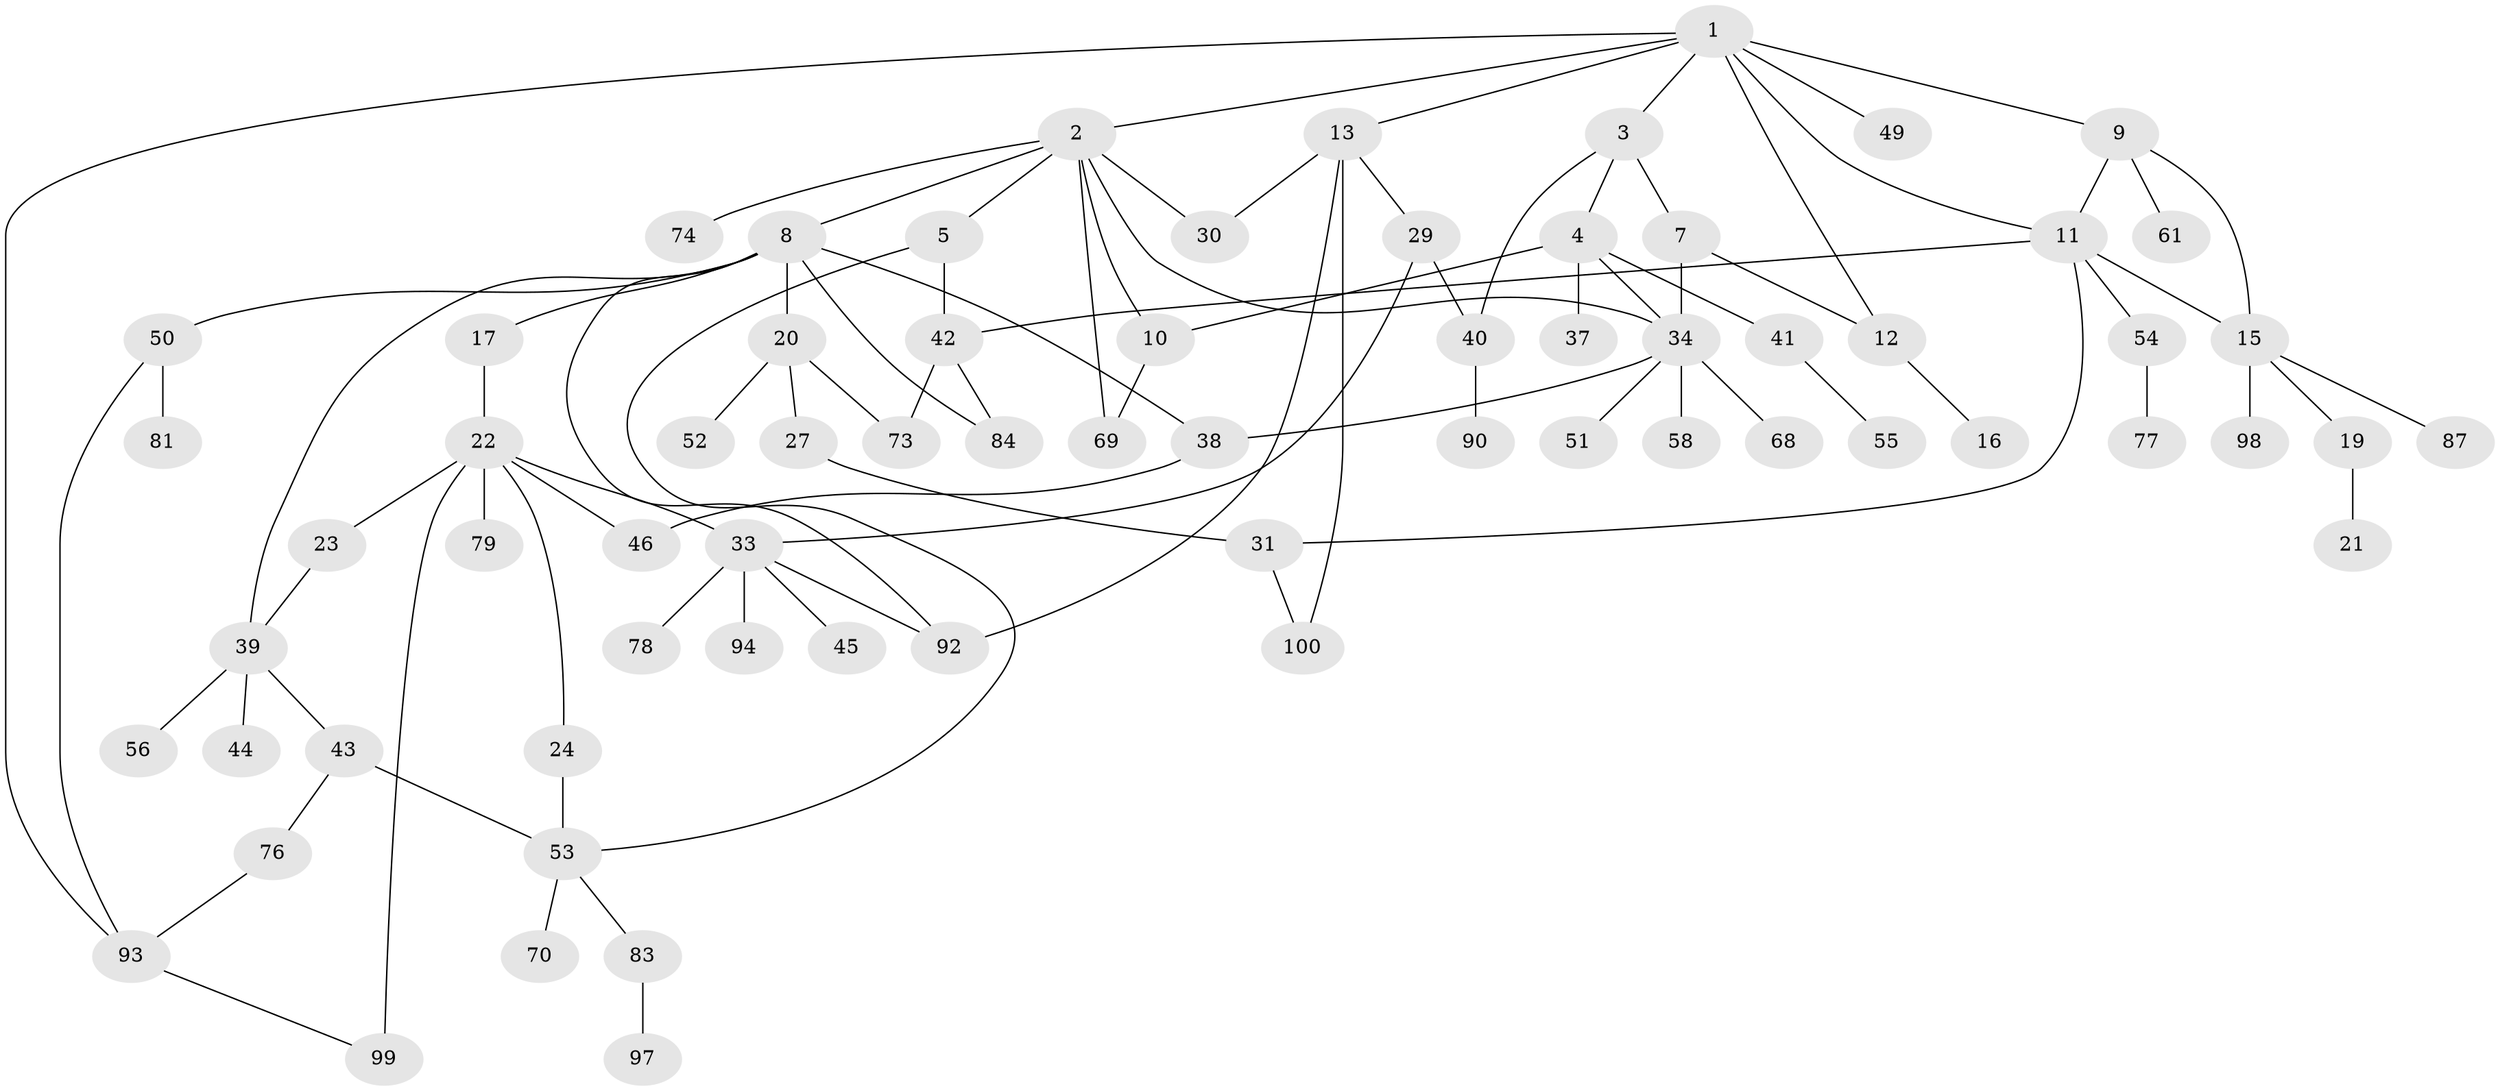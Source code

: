 // original degree distribution, {5: 0.07, 8: 0.01, 4: 0.1, 2: 0.28, 3: 0.21, 6: 0.03, 1: 0.3}
// Generated by graph-tools (version 1.1) at 2025/38/02/21/25 10:38:51]
// undirected, 68 vertices, 92 edges
graph export_dot {
graph [start="1"]
  node [color=gray90,style=filled];
  1 [super="+6"];
  2 [super="+60"];
  3;
  4 [super="+14"];
  5 [super="+35"];
  7 [super="+63"];
  8 [super="+26"];
  9 [super="+32"];
  10 [super="+80"];
  11;
  12 [super="+47"];
  13 [super="+18"];
  15 [super="+82"];
  16;
  17;
  19 [super="+89"];
  20 [super="+25"];
  21;
  22 [super="+28"];
  23 [super="+59"];
  24;
  27;
  29;
  30 [super="+72"];
  31 [super="+36"];
  33 [super="+62"];
  34 [super="+48"];
  37;
  38 [super="+95"];
  39 [super="+91"];
  40 [super="+85"];
  41 [super="+66"];
  42 [super="+86"];
  43;
  44;
  45;
  46 [super="+65"];
  49 [super="+71"];
  50 [super="+96"];
  51;
  52;
  53 [super="+64"];
  54 [super="+57"];
  55;
  56 [super="+67"];
  58;
  61;
  68;
  69;
  70 [super="+75"];
  73;
  74;
  76 [super="+88"];
  77;
  78;
  79;
  81;
  83;
  84;
  87;
  90;
  92;
  93;
  94;
  97;
  98;
  99;
  100;
  1 -- 2;
  1 -- 3;
  1 -- 9;
  1 -- 13;
  1 -- 49;
  1 -- 11;
  1 -- 12;
  1 -- 93;
  2 -- 5;
  2 -- 8;
  2 -- 10 [weight=2];
  2 -- 30;
  2 -- 74;
  2 -- 34;
  2 -- 69;
  3 -- 4;
  3 -- 7;
  3 -- 40;
  4 -- 37;
  4 -- 41;
  4 -- 34;
  4 -- 10;
  5 -- 53;
  5 -- 42;
  7 -- 34;
  7 -- 12;
  8 -- 17;
  8 -- 20;
  8 -- 39;
  8 -- 50;
  8 -- 92;
  8 -- 38;
  8 -- 84;
  9 -- 15;
  9 -- 11;
  9 -- 61;
  10 -- 69;
  11 -- 42;
  11 -- 54;
  11 -- 15;
  11 -- 31;
  12 -- 16;
  13 -- 29;
  13 -- 92;
  13 -- 100;
  13 -- 30;
  15 -- 19;
  15 -- 98;
  15 -- 87;
  17 -- 22;
  19 -- 21;
  20 -- 52;
  20 -- 73;
  20 -- 27;
  22 -- 23;
  22 -- 24;
  22 -- 79;
  22 -- 46;
  22 -- 99;
  22 -- 33;
  23 -- 39;
  24 -- 53;
  27 -- 31;
  29 -- 33;
  29 -- 40;
  31 -- 100;
  33 -- 45;
  33 -- 78;
  33 -- 92;
  33 -- 94;
  34 -- 51;
  34 -- 68;
  34 -- 58;
  34 -- 38;
  38 -- 46;
  39 -- 43;
  39 -- 44;
  39 -- 56;
  40 -- 90;
  41 -- 55;
  42 -- 84;
  42 -- 73;
  43 -- 76;
  43 -- 53;
  50 -- 81;
  50 -- 93;
  53 -- 83;
  53 -- 70;
  54 -- 77;
  76 -- 93;
  83 -- 97;
  93 -- 99;
}
